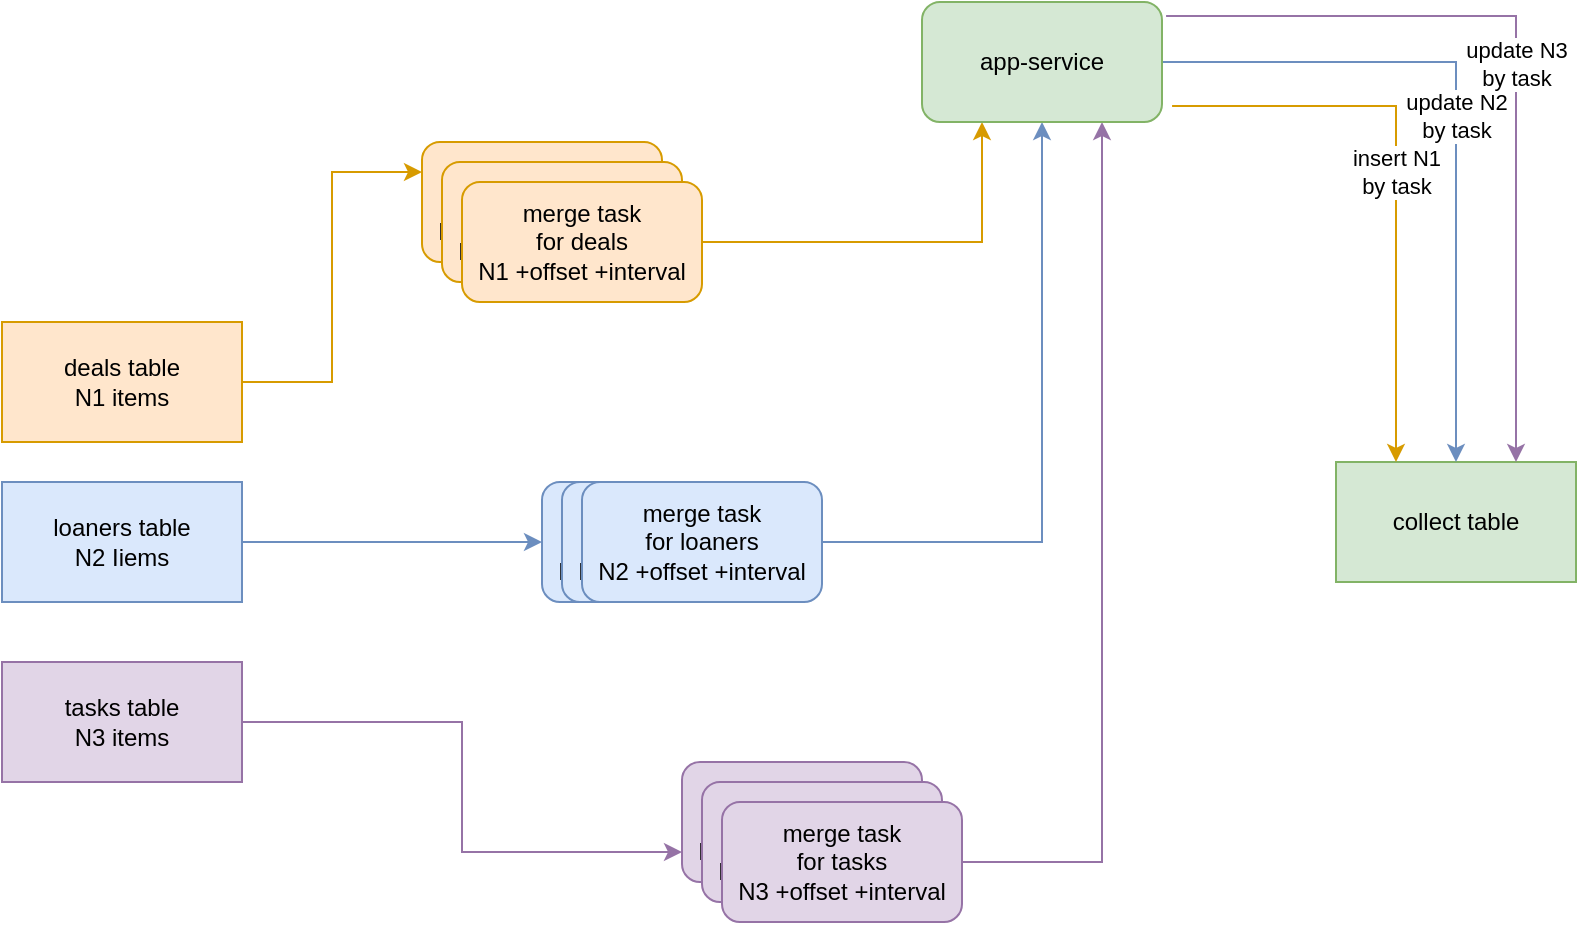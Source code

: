 <mxfile version="24.8.1">
  <diagram name="Страница — 1" id="FLJ23nERRvQcBkBnEl58">
    <mxGraphModel dx="976" dy="606" grid="1" gridSize="10" guides="1" tooltips="1" connect="1" arrows="1" fold="1" page="1" pageScale="1" pageWidth="827" pageHeight="1169" math="0" shadow="0">
      <root>
        <mxCell id="0" />
        <mxCell id="1" parent="0" />
        <mxCell id="wZQ5TBWJvy9FHSXDg1Wt-5" value="&lt;div&gt;deals table&lt;/div&gt;&lt;div&gt;N1 items&lt;br&gt;&lt;/div&gt;" style="rounded=0;whiteSpace=wrap;html=1;fillColor=#ffe6cc;strokeColor=#d79b00;" vertex="1" parent="1">
          <mxGeometry x="160" y="230" width="120" height="60" as="geometry" />
        </mxCell>
        <mxCell id="wZQ5TBWJvy9FHSXDg1Wt-27" style="edgeStyle=orthogonalEdgeStyle;rounded=0;orthogonalLoop=1;jettySize=auto;html=1;entryX=0;entryY=0.75;entryDx=0;entryDy=0;fillColor=#e1d5e7;strokeColor=#9673a6;" edge="1" parent="1" source="wZQ5TBWJvy9FHSXDg1Wt-6" target="wZQ5TBWJvy9FHSXDg1Wt-19">
          <mxGeometry relative="1" as="geometry" />
        </mxCell>
        <mxCell id="wZQ5TBWJvy9FHSXDg1Wt-6" value="&lt;div&gt;tasks table&lt;/div&gt;&lt;div&gt;N3 items&lt;br&gt;&lt;/div&gt;" style="rounded=0;whiteSpace=wrap;html=1;fillColor=#e1d5e7;strokeColor=#9673a6;" vertex="1" parent="1">
          <mxGeometry x="160" y="400" width="120" height="60" as="geometry" />
        </mxCell>
        <mxCell id="wZQ5TBWJvy9FHSXDg1Wt-7" value="&lt;div&gt;loaners table&lt;/div&gt;&lt;div&gt;N2 Iiems&lt;br&gt;&lt;/div&gt;" style="rounded=0;whiteSpace=wrap;html=1;fillColor=#dae8fc;strokeColor=#6c8ebf;" vertex="1" parent="1">
          <mxGeometry x="160" y="310" width="120" height="60" as="geometry" />
        </mxCell>
        <mxCell id="wZQ5TBWJvy9FHSXDg1Wt-8" value="collect table" style="rounded=0;whiteSpace=wrap;html=1;fillColor=#d5e8d4;strokeColor=#82b366;" vertex="1" parent="1">
          <mxGeometry x="827" y="300" width="120" height="60" as="geometry" />
        </mxCell>
        <mxCell id="wZQ5TBWJvy9FHSXDg1Wt-9" value="&lt;div&gt;merge task&lt;/div&gt;&lt;div&gt;for deals&lt;br&gt;&lt;/div&gt;&lt;div&gt;N1 +offset +interval&lt;br&gt;&lt;/div&gt;" style="rounded=1;whiteSpace=wrap;html=1;fillColor=#ffe6cc;strokeColor=#d79b00;" vertex="1" parent="1">
          <mxGeometry x="370" y="140" width="120" height="60" as="geometry" />
        </mxCell>
        <mxCell id="wZQ5TBWJvy9FHSXDg1Wt-10" value="&lt;div&gt;merge task&lt;/div&gt;&lt;div&gt;for deals&lt;br&gt;&lt;/div&gt;&lt;div&gt;N1 +offset +interval&lt;br&gt;&lt;/div&gt;" style="rounded=1;whiteSpace=wrap;html=1;fillColor=#ffe6cc;strokeColor=#d79b00;" vertex="1" parent="1">
          <mxGeometry x="380" y="150" width="120" height="60" as="geometry" />
        </mxCell>
        <mxCell id="wZQ5TBWJvy9FHSXDg1Wt-29" style="edgeStyle=orthogonalEdgeStyle;rounded=0;orthogonalLoop=1;jettySize=auto;html=1;entryX=0.25;entryY=1;entryDx=0;entryDy=0;fillColor=#ffe6cc;strokeColor=#d79b00;" edge="1" parent="1" source="wZQ5TBWJvy9FHSXDg1Wt-18" target="wZQ5TBWJvy9FHSXDg1Wt-28">
          <mxGeometry relative="1" as="geometry" />
        </mxCell>
        <mxCell id="wZQ5TBWJvy9FHSXDg1Wt-18" value="&lt;div&gt;merge task&lt;/div&gt;&lt;div&gt;for deals&lt;br&gt;&lt;/div&gt;&lt;div&gt;N1 +offset +interval&lt;br&gt;&lt;/div&gt;" style="rounded=1;whiteSpace=wrap;html=1;fillColor=#ffe6cc;strokeColor=#d79b00;" vertex="1" parent="1">
          <mxGeometry x="390" y="160" width="120" height="60" as="geometry" />
        </mxCell>
        <mxCell id="wZQ5TBWJvy9FHSXDg1Wt-19" value="&lt;div&gt;merge task&lt;/div&gt;&lt;div&gt;for tasks&lt;br&gt;&lt;/div&gt;&lt;div&gt;N3 +offset +interval&lt;br&gt;&lt;/div&gt;" style="rounded=1;whiteSpace=wrap;html=1;fillColor=#e1d5e7;strokeColor=#9673a6;" vertex="1" parent="1">
          <mxGeometry x="500" y="450" width="120" height="60" as="geometry" />
        </mxCell>
        <mxCell id="wZQ5TBWJvy9FHSXDg1Wt-20" value="&lt;div&gt;merge task&lt;/div&gt;&lt;div&gt;for tasks&lt;br&gt;&lt;/div&gt;&lt;div&gt;N3 +offset +interval&lt;br&gt;&lt;/div&gt;" style="rounded=1;whiteSpace=wrap;html=1;fillColor=#e1d5e7;strokeColor=#9673a6;" vertex="1" parent="1">
          <mxGeometry x="510" y="460" width="120" height="60" as="geometry" />
        </mxCell>
        <mxCell id="wZQ5TBWJvy9FHSXDg1Wt-31" style="edgeStyle=orthogonalEdgeStyle;rounded=0;orthogonalLoop=1;jettySize=auto;html=1;entryX=0.75;entryY=1;entryDx=0;entryDy=0;exitX=1;exitY=0.5;exitDx=0;exitDy=0;fillColor=#e1d5e7;strokeColor=#9673a6;" edge="1" parent="1" source="wZQ5TBWJvy9FHSXDg1Wt-21" target="wZQ5TBWJvy9FHSXDg1Wt-28">
          <mxGeometry relative="1" as="geometry" />
        </mxCell>
        <mxCell id="wZQ5TBWJvy9FHSXDg1Wt-21" value="&lt;div&gt;merge task&lt;/div&gt;&lt;div&gt;for tasks&lt;br&gt;&lt;/div&gt;&lt;div&gt;N3 +offset +interval&lt;br&gt;&lt;/div&gt;" style="rounded=1;whiteSpace=wrap;html=1;fillColor=#e1d5e7;strokeColor=#9673a6;" vertex="1" parent="1">
          <mxGeometry x="520" y="470" width="120" height="60" as="geometry" />
        </mxCell>
        <mxCell id="wZQ5TBWJvy9FHSXDg1Wt-22" value="&lt;div&gt;merge task&lt;/div&gt;&lt;div&gt;for loaners&lt;br&gt;&lt;/div&gt;&lt;div&gt;N3 +offset +interval&lt;br&gt;&lt;/div&gt;" style="rounded=1;whiteSpace=wrap;html=1;fillColor=#dae8fc;strokeColor=#6c8ebf;" vertex="1" parent="1">
          <mxGeometry x="430" y="310" width="120" height="60" as="geometry" />
        </mxCell>
        <mxCell id="wZQ5TBWJvy9FHSXDg1Wt-23" value="&lt;div&gt;merge task&lt;/div&gt;&lt;div&gt;for loaners&lt;br&gt;&lt;/div&gt;&lt;div&gt;N3 +offset +interval&lt;br&gt;&lt;/div&gt;" style="rounded=1;whiteSpace=wrap;html=1;fillColor=#dae8fc;strokeColor=#6c8ebf;" vertex="1" parent="1">
          <mxGeometry x="440" y="310" width="120" height="60" as="geometry" />
        </mxCell>
        <mxCell id="wZQ5TBWJvy9FHSXDg1Wt-30" style="edgeStyle=orthogonalEdgeStyle;rounded=0;orthogonalLoop=1;jettySize=auto;html=1;entryX=0.5;entryY=1;entryDx=0;entryDy=0;fillColor=#dae8fc;strokeColor=#6c8ebf;" edge="1" parent="1" source="wZQ5TBWJvy9FHSXDg1Wt-24" target="wZQ5TBWJvy9FHSXDg1Wt-28">
          <mxGeometry relative="1" as="geometry" />
        </mxCell>
        <mxCell id="wZQ5TBWJvy9FHSXDg1Wt-24" value="&lt;div&gt;merge task&lt;/div&gt;&lt;div&gt;for loaners&lt;br&gt;&lt;/div&gt;&lt;div&gt;N2 +offset +interval&lt;br&gt;&lt;/div&gt;" style="rounded=1;whiteSpace=wrap;html=1;fillColor=#dae8fc;strokeColor=#6c8ebf;" vertex="1" parent="1">
          <mxGeometry x="450" y="310" width="120" height="60" as="geometry" />
        </mxCell>
        <mxCell id="wZQ5TBWJvy9FHSXDg1Wt-25" style="edgeStyle=orthogonalEdgeStyle;rounded=0;orthogonalLoop=1;jettySize=auto;html=1;fillColor=#dae8fc;strokeColor=#6c8ebf;" edge="1" parent="1" source="wZQ5TBWJvy9FHSXDg1Wt-7">
          <mxGeometry relative="1" as="geometry">
            <mxPoint x="430" y="340" as="targetPoint" />
          </mxGeometry>
        </mxCell>
        <mxCell id="wZQ5TBWJvy9FHSXDg1Wt-26" style="edgeStyle=orthogonalEdgeStyle;rounded=0;orthogonalLoop=1;jettySize=auto;html=1;entryX=0;entryY=0.25;entryDx=0;entryDy=0;fillColor=#ffe6cc;strokeColor=#d79b00;" edge="1" parent="1" source="wZQ5TBWJvy9FHSXDg1Wt-5" target="wZQ5TBWJvy9FHSXDg1Wt-9">
          <mxGeometry relative="1" as="geometry" />
        </mxCell>
        <mxCell id="wZQ5TBWJvy9FHSXDg1Wt-32" value="&lt;div&gt;insert N1&lt;/div&gt;&lt;div&gt;by task&lt;br&gt;&lt;/div&gt;" style="edgeStyle=orthogonalEdgeStyle;rounded=0;orthogonalLoop=1;jettySize=auto;html=1;entryX=0.25;entryY=0;entryDx=0;entryDy=0;exitX=1.042;exitY=0.867;exitDx=0;exitDy=0;exitPerimeter=0;fillColor=#ffe6cc;strokeColor=#d79b00;" edge="1" parent="1" source="wZQ5TBWJvy9FHSXDg1Wt-28" target="wZQ5TBWJvy9FHSXDg1Wt-8">
          <mxGeometry relative="1" as="geometry" />
        </mxCell>
        <mxCell id="wZQ5TBWJvy9FHSXDg1Wt-33" value="&lt;div&gt;update N2&lt;/div&gt;&lt;div&gt;by task&lt;br&gt;&lt;/div&gt;" style="edgeStyle=orthogonalEdgeStyle;rounded=0;orthogonalLoop=1;jettySize=auto;html=1;fillColor=#dae8fc;strokeColor=#6c8ebf;" edge="1" parent="1" source="wZQ5TBWJvy9FHSXDg1Wt-28" target="wZQ5TBWJvy9FHSXDg1Wt-8">
          <mxGeometry relative="1" as="geometry" />
        </mxCell>
        <mxCell id="wZQ5TBWJvy9FHSXDg1Wt-34" value="&lt;div&gt;update N3&lt;/div&gt;&lt;div&gt;by task&lt;br&gt;&lt;/div&gt;" style="edgeStyle=orthogonalEdgeStyle;rounded=0;orthogonalLoop=1;jettySize=auto;html=1;entryX=0.75;entryY=0;entryDx=0;entryDy=0;exitX=1.017;exitY=0.117;exitDx=0;exitDy=0;exitPerimeter=0;fillColor=#e1d5e7;strokeColor=#9673a6;" edge="1" parent="1" source="wZQ5TBWJvy9FHSXDg1Wt-28" target="wZQ5TBWJvy9FHSXDg1Wt-8">
          <mxGeometry relative="1" as="geometry">
            <mxPoint x="750" y="80" as="sourcePoint" />
          </mxGeometry>
        </mxCell>
        <mxCell id="wZQ5TBWJvy9FHSXDg1Wt-28" value="app-service" style="rounded=1;whiteSpace=wrap;html=1;fillColor=#d5e8d4;strokeColor=#82b366;" vertex="1" parent="1">
          <mxGeometry x="620" y="70" width="120" height="60" as="geometry" />
        </mxCell>
      </root>
    </mxGraphModel>
  </diagram>
</mxfile>
